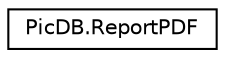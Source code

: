 digraph "Graphical Class Hierarchy"
{
  edge [fontname="Helvetica",fontsize="10",labelfontname="Helvetica",labelfontsize="10"];
  node [fontname="Helvetica",fontsize="10",shape=record];
  rankdir="LR";
  Node0 [label="PicDB.ReportPDF",height=0.2,width=0.4,color="black", fillcolor="white", style="filled",URL="$classPicDB_1_1ReportPDF.html"];
}
